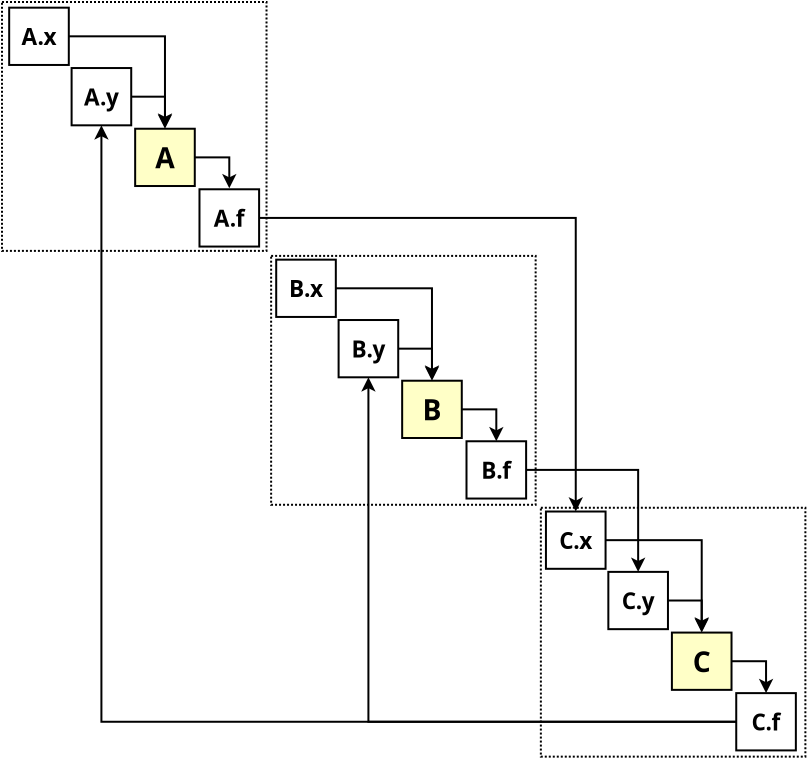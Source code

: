 <?xml version="1.0" encoding="UTF-8"?>
<dia:diagram xmlns:dia="http://www.lysator.liu.se/~alla/dia/">
  <dia:layer name="Background" visible="true" active="true">
    <dia:object type="Standard - Box" version="0" id="O0">
      <dia:attribute name="obj_pos">
        <dia:point val="14.335,6.418"/>
      </dia:attribute>
      <dia:attribute name="obj_bb">
        <dia:rectangle val="14.286,6.368;27.612,18.912"/>
      </dia:attribute>
      <dia:attribute name="elem_corner">
        <dia:point val="14.335,6.418"/>
      </dia:attribute>
      <dia:attribute name="elem_width">
        <dia:real val="13.226"/>
      </dia:attribute>
      <dia:attribute name="elem_height">
        <dia:real val="12.444"/>
      </dia:attribute>
      <dia:attribute name="border_width">
        <dia:real val="0.1"/>
      </dia:attribute>
      <dia:attribute name="show_background">
        <dia:boolean val="true"/>
      </dia:attribute>
      <dia:attribute name="line_style">
        <dia:enum val="4"/>
      </dia:attribute>
    </dia:object>
    <dia:object type="Standard - Box" version="0" id="O1">
      <dia:attribute name="obj_pos">
        <dia:point val="20.993,12.755"/>
      </dia:attribute>
      <dia:attribute name="obj_bb">
        <dia:rectangle val="20.943,12.705;24.024,15.669"/>
      </dia:attribute>
      <dia:attribute name="elem_corner">
        <dia:point val="20.993,12.755"/>
      </dia:attribute>
      <dia:attribute name="elem_width">
        <dia:real val="2.981"/>
      </dia:attribute>
      <dia:attribute name="elem_height">
        <dia:real val="2.864"/>
      </dia:attribute>
      <dia:attribute name="border_width">
        <dia:real val="0.1"/>
      </dia:attribute>
      <dia:attribute name="inner_color">
        <dia:color val="#ffffc7"/>
      </dia:attribute>
      <dia:attribute name="show_background">
        <dia:boolean val="true"/>
      </dia:attribute>
    </dia:object>
    <dia:object type="Standard - Text" version="1" id="O2">
      <dia:attribute name="obj_pos">
        <dia:point val="22.483,14.187"/>
      </dia:attribute>
      <dia:attribute name="obj_bb">
        <dia:rectangle val="21.937,13.364;23.03,15.009"/>
      </dia:attribute>
      <dia:attribute name="text">
        <dia:composite type="text">
          <dia:attribute name="string">
            <dia:string>#A#</dia:string>
          </dia:attribute>
          <dia:attribute name="font">
            <dia:font family="sans" style="80" name="Helvetica-Bold"/>
          </dia:attribute>
          <dia:attribute name="height">
            <dia:real val="1.764"/>
          </dia:attribute>
          <dia:attribute name="pos">
            <dia:point val="22.483,14.674"/>
          </dia:attribute>
          <dia:attribute name="color">
            <dia:color val="#000000"/>
          </dia:attribute>
          <dia:attribute name="alignment">
            <dia:enum val="1"/>
          </dia:attribute>
        </dia:composite>
      </dia:attribute>
      <dia:attribute name="valign">
        <dia:enum val="2"/>
      </dia:attribute>
      <dia:connections>
        <dia:connection handle="0" to="O1" connection="8"/>
      </dia:connections>
    </dia:object>
    <dia:object type="Standard - Box" version="0" id="O3">
      <dia:attribute name="obj_pos">
        <dia:point val="14.694,6.702"/>
      </dia:attribute>
      <dia:attribute name="obj_bb">
        <dia:rectangle val="14.645,6.652;17.725,9.616"/>
      </dia:attribute>
      <dia:attribute name="elem_corner">
        <dia:point val="14.694,6.702"/>
      </dia:attribute>
      <dia:attribute name="elem_width">
        <dia:real val="2.981"/>
      </dia:attribute>
      <dia:attribute name="elem_height">
        <dia:real val="2.864"/>
      </dia:attribute>
      <dia:attribute name="show_background">
        <dia:boolean val="true"/>
      </dia:attribute>
    </dia:object>
    <dia:object type="Standard - Text" version="1" id="O4">
      <dia:attribute name="obj_pos">
        <dia:point val="16.185,8.134"/>
      </dia:attribute>
      <dia:attribute name="obj_bb">
        <dia:rectangle val="15.161,7.475;17.209,8.793"/>
      </dia:attribute>
      <dia:attribute name="text">
        <dia:composite type="text">
          <dia:attribute name="string">
            <dia:string>#A.x#</dia:string>
          </dia:attribute>
          <dia:attribute name="font">
            <dia:font family="sans" style="80" name="Helvetica-Bold"/>
          </dia:attribute>
          <dia:attribute name="height">
            <dia:real val="1.411"/>
          </dia:attribute>
          <dia:attribute name="pos">
            <dia:point val="16.185,8.525"/>
          </dia:attribute>
          <dia:attribute name="color">
            <dia:color val="#000000"/>
          </dia:attribute>
          <dia:attribute name="alignment">
            <dia:enum val="1"/>
          </dia:attribute>
        </dia:composite>
      </dia:attribute>
      <dia:attribute name="valign">
        <dia:enum val="2"/>
      </dia:attribute>
      <dia:connections>
        <dia:connection handle="0" to="O3" connection="8"/>
      </dia:connections>
    </dia:object>
    <dia:object type="Standard - Box" version="0" id="O5">
      <dia:attribute name="obj_pos">
        <dia:point val="24.209,15.782"/>
      </dia:attribute>
      <dia:attribute name="obj_bb">
        <dia:rectangle val="24.16,15.732;27.241,18.696"/>
      </dia:attribute>
      <dia:attribute name="elem_corner">
        <dia:point val="24.209,15.782"/>
      </dia:attribute>
      <dia:attribute name="elem_width">
        <dia:real val="2.981"/>
      </dia:attribute>
      <dia:attribute name="elem_height">
        <dia:real val="2.864"/>
      </dia:attribute>
      <dia:attribute name="show_background">
        <dia:boolean val="true"/>
      </dia:attribute>
    </dia:object>
    <dia:object type="Standard - Text" version="1" id="O6">
      <dia:attribute name="obj_pos">
        <dia:point val="25.7,17.214"/>
      </dia:attribute>
      <dia:attribute name="obj_bb">
        <dia:rectangle val="24.791,16.555;26.609,17.873"/>
      </dia:attribute>
      <dia:attribute name="text">
        <dia:composite type="text">
          <dia:attribute name="string">
            <dia:string>#A.f#</dia:string>
          </dia:attribute>
          <dia:attribute name="font">
            <dia:font family="sans" style="80" name="Helvetica-Bold"/>
          </dia:attribute>
          <dia:attribute name="height">
            <dia:real val="1.411"/>
          </dia:attribute>
          <dia:attribute name="pos">
            <dia:point val="25.7,17.605"/>
          </dia:attribute>
          <dia:attribute name="color">
            <dia:color val="#000000"/>
          </dia:attribute>
          <dia:attribute name="alignment">
            <dia:enum val="1"/>
          </dia:attribute>
        </dia:composite>
      </dia:attribute>
      <dia:attribute name="valign">
        <dia:enum val="2"/>
      </dia:attribute>
      <dia:connections>
        <dia:connection handle="0" to="O5" connection="8"/>
      </dia:connections>
    </dia:object>
    <dia:object type="Standard - Box" version="0" id="O7">
      <dia:attribute name="obj_pos">
        <dia:point val="17.815,9.72"/>
      </dia:attribute>
      <dia:attribute name="obj_bb">
        <dia:rectangle val="17.765,9.67;20.846,12.634"/>
      </dia:attribute>
      <dia:attribute name="elem_corner">
        <dia:point val="17.815,9.72"/>
      </dia:attribute>
      <dia:attribute name="elem_width">
        <dia:real val="2.981"/>
      </dia:attribute>
      <dia:attribute name="elem_height">
        <dia:real val="2.864"/>
      </dia:attribute>
      <dia:attribute name="show_background">
        <dia:boolean val="true"/>
      </dia:attribute>
    </dia:object>
    <dia:object type="Standard - Text" version="1" id="O8">
      <dia:attribute name="obj_pos">
        <dia:point val="19.305,11.152"/>
      </dia:attribute>
      <dia:attribute name="obj_bb">
        <dia:rectangle val="18.278,10.444;20.366,11.86"/>
      </dia:attribute>
      <dia:attribute name="text">
        <dia:composite type="text">
          <dia:attribute name="string">
            <dia:string>#A.y#</dia:string>
          </dia:attribute>
          <dia:attribute name="font">
            <dia:font family="sans" style="80" name="Helvetica-Bold"/>
          </dia:attribute>
          <dia:attribute name="height">
            <dia:real val="1.411"/>
          </dia:attribute>
          <dia:attribute name="pos">
            <dia:point val="19.305,11.527"/>
          </dia:attribute>
          <dia:attribute name="color">
            <dia:color val="#000000"/>
          </dia:attribute>
          <dia:attribute name="alignment">
            <dia:enum val="1"/>
          </dia:attribute>
        </dia:composite>
      </dia:attribute>
      <dia:attribute name="valign">
        <dia:enum val="2"/>
      </dia:attribute>
      <dia:connections>
        <dia:connection handle="0" to="O7" connection="8"/>
      </dia:connections>
    </dia:object>
    <dia:object type="Standard - ZigZagLine" version="1" id="O9">
      <dia:attribute name="obj_pos">
        <dia:point val="17.675,8.134"/>
      </dia:attribute>
      <dia:attribute name="obj_bb">
        <dia:rectangle val="17.625,8.084;22.845,12.867"/>
      </dia:attribute>
      <dia:attribute name="orth_points">
        <dia:point val="17.675,8.134"/>
        <dia:point val="22.483,8.134"/>
        <dia:point val="22.483,12.755"/>
      </dia:attribute>
      <dia:attribute name="orth_orient">
        <dia:enum val="0"/>
        <dia:enum val="1"/>
      </dia:attribute>
      <dia:attribute name="autorouting">
        <dia:boolean val="true"/>
      </dia:attribute>
      <dia:attribute name="end_arrow">
        <dia:enum val="22"/>
      </dia:attribute>
      <dia:attribute name="end_arrow_length">
        <dia:real val="0.5"/>
      </dia:attribute>
      <dia:attribute name="end_arrow_width">
        <dia:real val="0.5"/>
      </dia:attribute>
      <dia:connections>
        <dia:connection handle="0" to="O3" connection="4"/>
        <dia:connection handle="1" to="O1" connection="1"/>
      </dia:connections>
    </dia:object>
    <dia:object type="Standard - ZigZagLine" version="1" id="O10">
      <dia:attribute name="obj_pos">
        <dia:point val="20.796,11.152"/>
      </dia:attribute>
      <dia:attribute name="obj_bb">
        <dia:rectangle val="20.746,11.102;22.845,12.816"/>
      </dia:attribute>
      <dia:attribute name="orth_points">
        <dia:point val="20.796,11.152"/>
        <dia:point val="22.483,11.152"/>
        <dia:point val="22.483,12.705"/>
      </dia:attribute>
      <dia:attribute name="orth_orient">
        <dia:enum val="0"/>
        <dia:enum val="1"/>
      </dia:attribute>
      <dia:attribute name="autorouting">
        <dia:boolean val="true"/>
      </dia:attribute>
      <dia:attribute name="end_arrow">
        <dia:enum val="22"/>
      </dia:attribute>
      <dia:attribute name="end_arrow_length">
        <dia:real val="0.5"/>
      </dia:attribute>
      <dia:attribute name="end_arrow_width">
        <dia:real val="0.5"/>
      </dia:attribute>
      <dia:connections>
        <dia:connection handle="0" to="O7" connection="4"/>
        <dia:connection handle="1" to="O1" connection="8"/>
      </dia:connections>
    </dia:object>
    <dia:object type="Standard - ZigZagLine" version="1" id="O11">
      <dia:attribute name="obj_pos">
        <dia:point val="23.974,14.187"/>
      </dia:attribute>
      <dia:attribute name="obj_bb">
        <dia:rectangle val="23.924,14.137;26.062,15.844"/>
      </dia:attribute>
      <dia:attribute name="orth_points">
        <dia:point val="23.974,14.187"/>
        <dia:point val="25.7,14.187"/>
        <dia:point val="25.7,15.732"/>
      </dia:attribute>
      <dia:attribute name="orth_orient">
        <dia:enum val="0"/>
        <dia:enum val="1"/>
      </dia:attribute>
      <dia:attribute name="autorouting">
        <dia:boolean val="true"/>
      </dia:attribute>
      <dia:attribute name="end_arrow">
        <dia:enum val="22"/>
      </dia:attribute>
      <dia:attribute name="end_arrow_length">
        <dia:real val="0.5"/>
      </dia:attribute>
      <dia:attribute name="end_arrow_width">
        <dia:real val="0.5"/>
      </dia:attribute>
      <dia:connections>
        <dia:connection handle="0" to="O1" connection="4"/>
        <dia:connection handle="1" to="O5" connection="8"/>
      </dia:connections>
    </dia:object>
    <dia:group>
      <dia:object type="Standard - Box" version="0" id="O12">
        <dia:attribute name="obj_pos">
          <dia:point val="27.791,19.113"/>
        </dia:attribute>
        <dia:attribute name="obj_bb">
          <dia:rectangle val="27.741,19.063;41.067,31.607"/>
        </dia:attribute>
        <dia:attribute name="elem_corner">
          <dia:point val="27.791,19.113"/>
        </dia:attribute>
        <dia:attribute name="elem_width">
          <dia:real val="13.226"/>
        </dia:attribute>
        <dia:attribute name="elem_height">
          <dia:real val="12.444"/>
        </dia:attribute>
        <dia:attribute name="border_width">
          <dia:real val="0.1"/>
        </dia:attribute>
        <dia:attribute name="show_background">
          <dia:boolean val="true"/>
        </dia:attribute>
        <dia:attribute name="line_style">
          <dia:enum val="4"/>
        </dia:attribute>
      </dia:object>
      <dia:object type="Standard - Box" version="0" id="O13">
        <dia:attribute name="obj_pos">
          <dia:point val="34.343,25.354"/>
        </dia:attribute>
        <dia:attribute name="obj_bb">
          <dia:rectangle val="34.293,25.304;37.374,28.267"/>
        </dia:attribute>
        <dia:attribute name="elem_corner">
          <dia:point val="34.343,25.354"/>
        </dia:attribute>
        <dia:attribute name="elem_width">
          <dia:real val="2.981"/>
        </dia:attribute>
        <dia:attribute name="elem_height">
          <dia:real val="2.864"/>
        </dia:attribute>
        <dia:attribute name="border_width">
          <dia:real val="0.1"/>
        </dia:attribute>
        <dia:attribute name="inner_color">
          <dia:color val="#ffffc7"/>
        </dia:attribute>
        <dia:attribute name="show_background">
          <dia:boolean val="true"/>
        </dia:attribute>
      </dia:object>
      <dia:object type="Standard - Text" version="1" id="O14">
        <dia:attribute name="obj_pos">
          <dia:point val="35.834,26.786"/>
        </dia:attribute>
        <dia:attribute name="obj_bb">
          <dia:rectangle val="35.295,25.963;36.372,27.608"/>
        </dia:attribute>
        <dia:attribute name="text">
          <dia:composite type="text">
            <dia:attribute name="string">
              <dia:string>#B#</dia:string>
            </dia:attribute>
            <dia:attribute name="font">
              <dia:font family="sans" style="80" name="Helvetica-Bold"/>
            </dia:attribute>
            <dia:attribute name="height">
              <dia:real val="1.764"/>
            </dia:attribute>
            <dia:attribute name="pos">
              <dia:point val="35.834,27.273"/>
            </dia:attribute>
            <dia:attribute name="color">
              <dia:color val="#000000"/>
            </dia:attribute>
            <dia:attribute name="alignment">
              <dia:enum val="1"/>
            </dia:attribute>
          </dia:composite>
        </dia:attribute>
        <dia:attribute name="valign">
          <dia:enum val="2"/>
        </dia:attribute>
        <dia:connections>
          <dia:connection handle="0" to="O13" connection="8"/>
        </dia:connections>
      </dia:object>
      <dia:object type="Standard - Box" version="0" id="O15">
        <dia:attribute name="obj_pos">
          <dia:point val="28.045,19.301"/>
        </dia:attribute>
        <dia:attribute name="obj_bb">
          <dia:rectangle val="27.995,19.251;31.076,22.215"/>
        </dia:attribute>
        <dia:attribute name="elem_corner">
          <dia:point val="28.045,19.301"/>
        </dia:attribute>
        <dia:attribute name="elem_width">
          <dia:real val="2.981"/>
        </dia:attribute>
        <dia:attribute name="elem_height">
          <dia:real val="2.864"/>
        </dia:attribute>
        <dia:attribute name="show_background">
          <dia:boolean val="true"/>
        </dia:attribute>
      </dia:object>
      <dia:object type="Standard - Text" version="1" id="O16">
        <dia:attribute name="obj_pos">
          <dia:point val="29.535,20.733"/>
        </dia:attribute>
        <dia:attribute name="obj_bb">
          <dia:rectangle val="28.528,20.074;30.543,21.392"/>
        </dia:attribute>
        <dia:attribute name="text">
          <dia:composite type="text">
            <dia:attribute name="string">
              <dia:string>#B.x#</dia:string>
            </dia:attribute>
            <dia:attribute name="font">
              <dia:font family="sans" style="80" name="Helvetica-Bold"/>
            </dia:attribute>
            <dia:attribute name="height">
              <dia:real val="1.411"/>
            </dia:attribute>
            <dia:attribute name="pos">
              <dia:point val="29.535,21.124"/>
            </dia:attribute>
            <dia:attribute name="color">
              <dia:color val="#000000"/>
            </dia:attribute>
            <dia:attribute name="alignment">
              <dia:enum val="1"/>
            </dia:attribute>
          </dia:composite>
        </dia:attribute>
        <dia:attribute name="valign">
          <dia:enum val="2"/>
        </dia:attribute>
        <dia:connections>
          <dia:connection handle="0" to="O15" connection="8"/>
        </dia:connections>
      </dia:object>
      <dia:object type="Standard - Box" version="0" id="O17">
        <dia:attribute name="obj_pos">
          <dia:point val="37.56,28.381"/>
        </dia:attribute>
        <dia:attribute name="obj_bb">
          <dia:rectangle val="37.51,28.331;40.591,31.295"/>
        </dia:attribute>
        <dia:attribute name="elem_corner">
          <dia:point val="37.56,28.381"/>
        </dia:attribute>
        <dia:attribute name="elem_width">
          <dia:real val="2.981"/>
        </dia:attribute>
        <dia:attribute name="elem_height">
          <dia:real val="2.864"/>
        </dia:attribute>
        <dia:attribute name="show_background">
          <dia:boolean val="true"/>
        </dia:attribute>
      </dia:object>
      <dia:object type="Standard - Text" version="1" id="O18">
        <dia:attribute name="obj_pos">
          <dia:point val="39.05,29.813"/>
        </dia:attribute>
        <dia:attribute name="obj_bb">
          <dia:rectangle val="38.16,29.154;39.94,30.472"/>
        </dia:attribute>
        <dia:attribute name="text">
          <dia:composite type="text">
            <dia:attribute name="string">
              <dia:string>#B.f#</dia:string>
            </dia:attribute>
            <dia:attribute name="font">
              <dia:font family="sans" style="80" name="Helvetica-Bold"/>
            </dia:attribute>
            <dia:attribute name="height">
              <dia:real val="1.411"/>
            </dia:attribute>
            <dia:attribute name="pos">
              <dia:point val="39.05,30.204"/>
            </dia:attribute>
            <dia:attribute name="color">
              <dia:color val="#000000"/>
            </dia:attribute>
            <dia:attribute name="alignment">
              <dia:enum val="1"/>
            </dia:attribute>
          </dia:composite>
        </dia:attribute>
        <dia:attribute name="valign">
          <dia:enum val="2"/>
        </dia:attribute>
        <dia:connections>
          <dia:connection handle="0" to="O17" connection="8"/>
        </dia:connections>
      </dia:object>
      <dia:object type="Standard - Box" version="0" id="O19">
        <dia:attribute name="obj_pos">
          <dia:point val="31.165,22.319"/>
        </dia:attribute>
        <dia:attribute name="obj_bb">
          <dia:rectangle val="31.115,22.269;34.196,25.233"/>
        </dia:attribute>
        <dia:attribute name="elem_corner">
          <dia:point val="31.165,22.319"/>
        </dia:attribute>
        <dia:attribute name="elem_width">
          <dia:real val="2.981"/>
        </dia:attribute>
        <dia:attribute name="elem_height">
          <dia:real val="2.864"/>
        </dia:attribute>
        <dia:attribute name="show_background">
          <dia:boolean val="true"/>
        </dia:attribute>
      </dia:object>
      <dia:object type="Standard - Text" version="1" id="O20">
        <dia:attribute name="obj_pos">
          <dia:point val="32.656,23.751"/>
        </dia:attribute>
        <dia:attribute name="obj_bb">
          <dia:rectangle val="31.644,23.092;33.667,24.41"/>
        </dia:attribute>
        <dia:attribute name="text">
          <dia:composite type="text">
            <dia:attribute name="string">
              <dia:string>#B.y#</dia:string>
            </dia:attribute>
            <dia:attribute name="font">
              <dia:font family="sans" style="80" name="Helvetica-Bold"/>
            </dia:attribute>
            <dia:attribute name="height">
              <dia:real val="1.411"/>
            </dia:attribute>
            <dia:attribute name="pos">
              <dia:point val="32.656,24.142"/>
            </dia:attribute>
            <dia:attribute name="color">
              <dia:color val="#000000"/>
            </dia:attribute>
            <dia:attribute name="alignment">
              <dia:enum val="1"/>
            </dia:attribute>
          </dia:composite>
        </dia:attribute>
        <dia:attribute name="valign">
          <dia:enum val="2"/>
        </dia:attribute>
        <dia:connections>
          <dia:connection handle="0" to="O19" connection="8"/>
        </dia:connections>
      </dia:object>
      <dia:object type="Standard - ZigZagLine" version="1" id="O21">
        <dia:attribute name="obj_pos">
          <dia:point val="31.026,20.733"/>
        </dia:attribute>
        <dia:attribute name="obj_bb">
          <dia:rectangle val="30.976,20.683;36.195,25.466"/>
        </dia:attribute>
        <dia:attribute name="orth_points">
          <dia:point val="31.026,20.733"/>
          <dia:point val="35.834,20.733"/>
          <dia:point val="35.834,25.354"/>
        </dia:attribute>
        <dia:attribute name="orth_orient">
          <dia:enum val="0"/>
          <dia:enum val="1"/>
        </dia:attribute>
        <dia:attribute name="autorouting">
          <dia:boolean val="true"/>
        </dia:attribute>
        <dia:attribute name="end_arrow">
          <dia:enum val="22"/>
        </dia:attribute>
        <dia:attribute name="end_arrow_length">
          <dia:real val="0.5"/>
        </dia:attribute>
        <dia:attribute name="end_arrow_width">
          <dia:real val="0.5"/>
        </dia:attribute>
        <dia:connections>
          <dia:connection handle="0" to="O15" connection="4"/>
          <dia:connection handle="1" to="O13" connection="1"/>
        </dia:connections>
      </dia:object>
      <dia:object type="Standard - ZigZagLine" version="1" id="O22">
        <dia:attribute name="obj_pos">
          <dia:point val="34.146,23.751"/>
        </dia:attribute>
        <dia:attribute name="obj_bb">
          <dia:rectangle val="34.096,23.701;36.195,25.415"/>
        </dia:attribute>
        <dia:attribute name="orth_points">
          <dia:point val="34.146,23.751"/>
          <dia:point val="35.834,23.751"/>
          <dia:point val="35.834,25.303"/>
        </dia:attribute>
        <dia:attribute name="orth_orient">
          <dia:enum val="0"/>
          <dia:enum val="1"/>
        </dia:attribute>
        <dia:attribute name="autorouting">
          <dia:boolean val="true"/>
        </dia:attribute>
        <dia:attribute name="end_arrow">
          <dia:enum val="22"/>
        </dia:attribute>
        <dia:attribute name="end_arrow_length">
          <dia:real val="0.5"/>
        </dia:attribute>
        <dia:attribute name="end_arrow_width">
          <dia:real val="0.5"/>
        </dia:attribute>
        <dia:connections>
          <dia:connection handle="0" to="O19" connection="4"/>
          <dia:connection handle="1" to="O13" connection="8"/>
        </dia:connections>
      </dia:object>
      <dia:object type="Standard - ZigZagLine" version="1" id="O23">
        <dia:attribute name="obj_pos">
          <dia:point val="37.324,26.786"/>
        </dia:attribute>
        <dia:attribute name="obj_bb">
          <dia:rectangle val="37.274,26.736;39.412,28.493"/>
        </dia:attribute>
        <dia:attribute name="orth_points">
          <dia:point val="37.324,26.786"/>
          <dia:point val="39.05,26.786"/>
          <dia:point val="39.05,28.381"/>
        </dia:attribute>
        <dia:attribute name="orth_orient">
          <dia:enum val="0"/>
          <dia:enum val="1"/>
        </dia:attribute>
        <dia:attribute name="autorouting">
          <dia:boolean val="true"/>
        </dia:attribute>
        <dia:attribute name="end_arrow">
          <dia:enum val="22"/>
        </dia:attribute>
        <dia:attribute name="end_arrow_length">
          <dia:real val="0.5"/>
        </dia:attribute>
        <dia:attribute name="end_arrow_width">
          <dia:real val="0.5"/>
        </dia:attribute>
        <dia:connections>
          <dia:connection handle="0" to="O13" connection="4"/>
          <dia:connection handle="1" to="O17" connection="1"/>
        </dia:connections>
      </dia:object>
    </dia:group>
    <dia:object type="Standard - Box" version="0" id="O24">
      <dia:attribute name="obj_pos">
        <dia:point val="41.278,31.706"/>
      </dia:attribute>
      <dia:attribute name="obj_bb">
        <dia:rectangle val="41.227,31.656;54.554,44.2"/>
      </dia:attribute>
      <dia:attribute name="elem_corner">
        <dia:point val="41.278,31.706"/>
      </dia:attribute>
      <dia:attribute name="elem_width">
        <dia:real val="13.226"/>
      </dia:attribute>
      <dia:attribute name="elem_height">
        <dia:real val="12.444"/>
      </dia:attribute>
      <dia:attribute name="border_width">
        <dia:real val="0.1"/>
      </dia:attribute>
      <dia:attribute name="show_background">
        <dia:boolean val="true"/>
      </dia:attribute>
      <dia:attribute name="line_style">
        <dia:enum val="4"/>
      </dia:attribute>
    </dia:object>
    <dia:object type="Standard - Box" version="0" id="O25">
      <dia:attribute name="obj_pos">
        <dia:point val="47.83,37.947"/>
      </dia:attribute>
      <dia:attribute name="obj_bb">
        <dia:rectangle val="47.78,37.897;50.861,40.86"/>
      </dia:attribute>
      <dia:attribute name="elem_corner">
        <dia:point val="47.83,37.947"/>
      </dia:attribute>
      <dia:attribute name="elem_width">
        <dia:real val="2.981"/>
      </dia:attribute>
      <dia:attribute name="elem_height">
        <dia:real val="2.864"/>
      </dia:attribute>
      <dia:attribute name="border_width">
        <dia:real val="0.1"/>
      </dia:attribute>
      <dia:attribute name="inner_color">
        <dia:color val="#ffffc7"/>
      </dia:attribute>
      <dia:attribute name="show_background">
        <dia:boolean val="true"/>
      </dia:attribute>
    </dia:object>
    <dia:object type="Standard - Text" version="1" id="O26">
      <dia:attribute name="obj_pos">
        <dia:point val="49.321,39.379"/>
      </dia:attribute>
      <dia:attribute name="obj_bb">
        <dia:rectangle val="48.803,38.494;49.879,40.263"/>
      </dia:attribute>
      <dia:attribute name="text">
        <dia:composite type="text">
          <dia:attribute name="string">
            <dia:string>#C#</dia:string>
          </dia:attribute>
          <dia:attribute name="font">
            <dia:font family="sans" style="80" name="Helvetica-Bold"/>
          </dia:attribute>
          <dia:attribute name="height">
            <dia:real val="1.764"/>
          </dia:attribute>
          <dia:attribute name="pos">
            <dia:point val="49.321,39.846"/>
          </dia:attribute>
          <dia:attribute name="color">
            <dia:color val="#000000"/>
          </dia:attribute>
          <dia:attribute name="alignment">
            <dia:enum val="1"/>
          </dia:attribute>
        </dia:composite>
      </dia:attribute>
      <dia:attribute name="valign">
        <dia:enum val="2"/>
      </dia:attribute>
      <dia:connections>
        <dia:connection handle="0" to="O25" connection="8"/>
      </dia:connections>
    </dia:object>
    <dia:object type="Standard - Box" version="0" id="O27">
      <dia:attribute name="obj_pos">
        <dia:point val="41.532,31.894"/>
      </dia:attribute>
      <dia:attribute name="obj_bb">
        <dia:rectangle val="41.482,31.844;44.562,34.807"/>
      </dia:attribute>
      <dia:attribute name="elem_corner">
        <dia:point val="41.532,31.894"/>
      </dia:attribute>
      <dia:attribute name="elem_width">
        <dia:real val="2.981"/>
      </dia:attribute>
      <dia:attribute name="elem_height">
        <dia:real val="2.864"/>
      </dia:attribute>
      <dia:attribute name="show_background">
        <dia:boolean val="true"/>
      </dia:attribute>
    </dia:object>
    <dia:object type="Standard - Text" version="1" id="O28">
      <dia:attribute name="obj_pos">
        <dia:point val="43.022,33.326"/>
      </dia:attribute>
      <dia:attribute name="obj_bb">
        <dia:rectangle val="42.031,32.617;44.046,34.034"/>
      </dia:attribute>
      <dia:attribute name="text">
        <dia:composite type="text">
          <dia:attribute name="string">
            <dia:string>#C.x#</dia:string>
          </dia:attribute>
          <dia:attribute name="font">
            <dia:font family="sans" style="80" name="Helvetica-Bold"/>
          </dia:attribute>
          <dia:attribute name="height">
            <dia:real val="1.411"/>
          </dia:attribute>
          <dia:attribute name="pos">
            <dia:point val="43.022,33.7"/>
          </dia:attribute>
          <dia:attribute name="color">
            <dia:color val="#000000"/>
          </dia:attribute>
          <dia:attribute name="alignment">
            <dia:enum val="1"/>
          </dia:attribute>
        </dia:composite>
      </dia:attribute>
      <dia:attribute name="valign">
        <dia:enum val="2"/>
      </dia:attribute>
      <dia:connections>
        <dia:connection handle="0" to="O27" connection="8"/>
      </dia:connections>
    </dia:object>
    <dia:object type="Standard - Box" version="0" id="O29">
      <dia:attribute name="obj_pos">
        <dia:point val="51.047,40.974"/>
      </dia:attribute>
      <dia:attribute name="obj_bb">
        <dia:rectangle val="50.997,40.924;54.078,43.888"/>
      </dia:attribute>
      <dia:attribute name="elem_corner">
        <dia:point val="51.047,40.974"/>
      </dia:attribute>
      <dia:attribute name="elem_width">
        <dia:real val="2.981"/>
      </dia:attribute>
      <dia:attribute name="elem_height">
        <dia:real val="2.864"/>
      </dia:attribute>
      <dia:attribute name="show_background">
        <dia:boolean val="true"/>
      </dia:attribute>
    </dia:object>
    <dia:object type="Standard - Text" version="1" id="O30">
      <dia:attribute name="obj_pos">
        <dia:point val="52.537,42.406"/>
      </dia:attribute>
      <dia:attribute name="obj_bb">
        <dia:rectangle val="51.663,41.747;53.411,43.065"/>
      </dia:attribute>
      <dia:attribute name="text">
        <dia:composite type="text">
          <dia:attribute name="string">
            <dia:string>#C.f#</dia:string>
          </dia:attribute>
          <dia:attribute name="font">
            <dia:font family="sans" style="80" name="Helvetica-Bold"/>
          </dia:attribute>
          <dia:attribute name="height">
            <dia:real val="1.411"/>
          </dia:attribute>
          <dia:attribute name="pos">
            <dia:point val="52.537,42.797"/>
          </dia:attribute>
          <dia:attribute name="color">
            <dia:color val="#000000"/>
          </dia:attribute>
          <dia:attribute name="alignment">
            <dia:enum val="1"/>
          </dia:attribute>
        </dia:composite>
      </dia:attribute>
      <dia:attribute name="valign">
        <dia:enum val="2"/>
      </dia:attribute>
      <dia:connections>
        <dia:connection handle="0" to="O29" connection="8"/>
      </dia:connections>
    </dia:object>
    <dia:object type="Standard - Box" version="0" id="O31">
      <dia:attribute name="obj_pos">
        <dia:point val="44.652,34.912"/>
      </dia:attribute>
      <dia:attribute name="obj_bb">
        <dia:rectangle val="44.602,34.862;47.683,37.826"/>
      </dia:attribute>
      <dia:attribute name="elem_corner">
        <dia:point val="44.652,34.912"/>
      </dia:attribute>
      <dia:attribute name="elem_width">
        <dia:real val="2.981"/>
      </dia:attribute>
      <dia:attribute name="elem_height">
        <dia:real val="2.864"/>
      </dia:attribute>
      <dia:attribute name="show_background">
        <dia:boolean val="true"/>
      </dia:attribute>
    </dia:object>
    <dia:object type="Standard - Text" version="1" id="O32">
      <dia:attribute name="obj_pos">
        <dia:point val="46.143,36.344"/>
      </dia:attribute>
      <dia:attribute name="obj_bb">
        <dia:rectangle val="45.148,35.636;47.17,37.052"/>
      </dia:attribute>
      <dia:attribute name="text">
        <dia:composite type="text">
          <dia:attribute name="string">
            <dia:string>#C.y#</dia:string>
          </dia:attribute>
          <dia:attribute name="font">
            <dia:font family="sans" style="80" name="Helvetica-Bold"/>
          </dia:attribute>
          <dia:attribute name="height">
            <dia:real val="1.411"/>
          </dia:attribute>
          <dia:attribute name="pos">
            <dia:point val="46.143,36.719"/>
          </dia:attribute>
          <dia:attribute name="color">
            <dia:color val="#000000"/>
          </dia:attribute>
          <dia:attribute name="alignment">
            <dia:enum val="1"/>
          </dia:attribute>
        </dia:composite>
      </dia:attribute>
      <dia:attribute name="valign">
        <dia:enum val="2"/>
      </dia:attribute>
      <dia:connections>
        <dia:connection handle="0" to="O31" connection="8"/>
      </dia:connections>
    </dia:object>
    <dia:object type="Standard - ZigZagLine" version="1" id="O33">
      <dia:attribute name="obj_pos">
        <dia:point val="44.513,33.326"/>
      </dia:attribute>
      <dia:attribute name="obj_bb">
        <dia:rectangle val="44.462,33.276;49.682,38.059"/>
      </dia:attribute>
      <dia:attribute name="orth_points">
        <dia:point val="44.513,33.326"/>
        <dia:point val="49.321,33.326"/>
        <dia:point val="49.321,37.947"/>
      </dia:attribute>
      <dia:attribute name="orth_orient">
        <dia:enum val="0"/>
        <dia:enum val="1"/>
      </dia:attribute>
      <dia:attribute name="autorouting">
        <dia:boolean val="true"/>
      </dia:attribute>
      <dia:attribute name="end_arrow">
        <dia:enum val="22"/>
      </dia:attribute>
      <dia:attribute name="end_arrow_length">
        <dia:real val="0.5"/>
      </dia:attribute>
      <dia:attribute name="end_arrow_width">
        <dia:real val="0.5"/>
      </dia:attribute>
      <dia:connections>
        <dia:connection handle="0" to="O27" connection="4"/>
        <dia:connection handle="1" to="O25" connection="1"/>
      </dia:connections>
    </dia:object>
    <dia:object type="Standard - ZigZagLine" version="1" id="O34">
      <dia:attribute name="obj_pos">
        <dia:point val="47.633,36.344"/>
      </dia:attribute>
      <dia:attribute name="obj_bb">
        <dia:rectangle val="47.583,36.294;49.682,38.008"/>
      </dia:attribute>
      <dia:attribute name="orth_points">
        <dia:point val="47.633,36.344"/>
        <dia:point val="49.321,36.344"/>
        <dia:point val="49.321,37.896"/>
      </dia:attribute>
      <dia:attribute name="orth_orient">
        <dia:enum val="0"/>
        <dia:enum val="1"/>
      </dia:attribute>
      <dia:attribute name="autorouting">
        <dia:boolean val="true"/>
      </dia:attribute>
      <dia:attribute name="end_arrow">
        <dia:enum val="22"/>
      </dia:attribute>
      <dia:attribute name="end_arrow_length">
        <dia:real val="0.5"/>
      </dia:attribute>
      <dia:attribute name="end_arrow_width">
        <dia:real val="0.5"/>
      </dia:attribute>
      <dia:connections>
        <dia:connection handle="0" to="O31" connection="4"/>
        <dia:connection handle="1" to="O25" connection="8"/>
      </dia:connections>
    </dia:object>
    <dia:object type="Standard - ZigZagLine" version="1" id="O35">
      <dia:attribute name="obj_pos">
        <dia:point val="50.811,39.379"/>
      </dia:attribute>
      <dia:attribute name="obj_bb">
        <dia:rectangle val="50.761,39.328;52.899,41.086"/>
      </dia:attribute>
      <dia:attribute name="orth_points">
        <dia:point val="50.811,39.379"/>
        <dia:point val="52.537,39.379"/>
        <dia:point val="52.537,40.974"/>
      </dia:attribute>
      <dia:attribute name="orth_orient">
        <dia:enum val="0"/>
        <dia:enum val="1"/>
      </dia:attribute>
      <dia:attribute name="autorouting">
        <dia:boolean val="true"/>
      </dia:attribute>
      <dia:attribute name="end_arrow">
        <dia:enum val="22"/>
      </dia:attribute>
      <dia:attribute name="end_arrow_length">
        <dia:real val="0.5"/>
      </dia:attribute>
      <dia:attribute name="end_arrow_width">
        <dia:real val="0.5"/>
      </dia:attribute>
      <dia:connections>
        <dia:connection handle="0" to="O25" connection="4"/>
        <dia:connection handle="1" to="O29" connection="1"/>
      </dia:connections>
    </dia:object>
    <dia:object type="Standard - ZigZagLine" version="1" id="O36">
      <dia:attribute name="obj_pos">
        <dia:point val="27.191,17.214"/>
      </dia:attribute>
      <dia:attribute name="obj_bb">
        <dia:rectangle val="27.14,17.164;43.384,32.006"/>
      </dia:attribute>
      <dia:attribute name="orth_points">
        <dia:point val="27.191,17.214"/>
        <dia:point val="43.022,17.214"/>
        <dia:point val="43.022,31.894"/>
      </dia:attribute>
      <dia:attribute name="orth_orient">
        <dia:enum val="0"/>
        <dia:enum val="1"/>
      </dia:attribute>
      <dia:attribute name="autorouting">
        <dia:boolean val="true"/>
      </dia:attribute>
      <dia:attribute name="end_arrow">
        <dia:enum val="22"/>
      </dia:attribute>
      <dia:attribute name="end_arrow_length">
        <dia:real val="0.5"/>
      </dia:attribute>
      <dia:attribute name="end_arrow_width">
        <dia:real val="0.5"/>
      </dia:attribute>
      <dia:connections>
        <dia:connection handle="0" to="O5" connection="4"/>
        <dia:connection handle="1" to="O27" connection="1"/>
      </dia:connections>
    </dia:object>
    <dia:object type="Standard - ZigZagLine" version="1" id="O37">
      <dia:attribute name="obj_pos">
        <dia:point val="40.541,29.813"/>
      </dia:attribute>
      <dia:attribute name="obj_bb">
        <dia:rectangle val="40.491,29.763;46.504,35.024"/>
      </dia:attribute>
      <dia:attribute name="orth_points">
        <dia:point val="40.541,29.813"/>
        <dia:point val="46.143,29.813"/>
        <dia:point val="46.143,34.912"/>
      </dia:attribute>
      <dia:attribute name="orth_orient">
        <dia:enum val="0"/>
        <dia:enum val="1"/>
      </dia:attribute>
      <dia:attribute name="autorouting">
        <dia:boolean val="true"/>
      </dia:attribute>
      <dia:attribute name="end_arrow">
        <dia:enum val="22"/>
      </dia:attribute>
      <dia:attribute name="end_arrow_length">
        <dia:real val="0.5"/>
      </dia:attribute>
      <dia:attribute name="end_arrow_width">
        <dia:real val="0.5"/>
      </dia:attribute>
      <dia:connections>
        <dia:connection handle="0" to="O17" connection="4"/>
        <dia:connection handle="1" to="O31" connection="1"/>
      </dia:connections>
    </dia:object>
    <dia:object type="Standard - ZigZagLine" version="1" id="O38">
      <dia:attribute name="obj_pos">
        <dia:point val="51.047,42.406"/>
      </dia:attribute>
      <dia:attribute name="obj_bb">
        <dia:rectangle val="32.294,25.071;51.097,42.456"/>
      </dia:attribute>
      <dia:attribute name="orth_points">
        <dia:point val="51.047,42.406"/>
        <dia:point val="32.656,42.406"/>
        <dia:point val="32.656,25.183"/>
      </dia:attribute>
      <dia:attribute name="orth_orient">
        <dia:enum val="0"/>
        <dia:enum val="1"/>
      </dia:attribute>
      <dia:attribute name="autorouting">
        <dia:boolean val="true"/>
      </dia:attribute>
      <dia:attribute name="end_arrow">
        <dia:enum val="22"/>
      </dia:attribute>
      <dia:attribute name="end_arrow_length">
        <dia:real val="0.5"/>
      </dia:attribute>
      <dia:attribute name="end_arrow_width">
        <dia:real val="0.5"/>
      </dia:attribute>
      <dia:connections>
        <dia:connection handle="0" to="O29" connection="3"/>
        <dia:connection handle="1" to="O19" connection="6"/>
      </dia:connections>
    </dia:object>
    <dia:object type="Standard - ZigZagLine" version="1" id="O39">
      <dia:attribute name="obj_pos">
        <dia:point val="51.047,42.406"/>
      </dia:attribute>
      <dia:attribute name="obj_bb">
        <dia:rectangle val="18.944,12.472;51.097,42.456"/>
      </dia:attribute>
      <dia:attribute name="orth_points">
        <dia:point val="51.047,42.406"/>
        <dia:point val="19.305,42.406"/>
        <dia:point val="19.305,12.584"/>
      </dia:attribute>
      <dia:attribute name="orth_orient">
        <dia:enum val="0"/>
        <dia:enum val="1"/>
      </dia:attribute>
      <dia:attribute name="autorouting">
        <dia:boolean val="true"/>
      </dia:attribute>
      <dia:attribute name="end_arrow">
        <dia:enum val="22"/>
      </dia:attribute>
      <dia:attribute name="end_arrow_length">
        <dia:real val="0.5"/>
      </dia:attribute>
      <dia:attribute name="end_arrow_width">
        <dia:real val="0.5"/>
      </dia:attribute>
      <dia:connections>
        <dia:connection handle="0" to="O29" connection="3"/>
        <dia:connection handle="1" to="O7" connection="6"/>
      </dia:connections>
    </dia:object>
  </dia:layer>
</dia:diagram>
